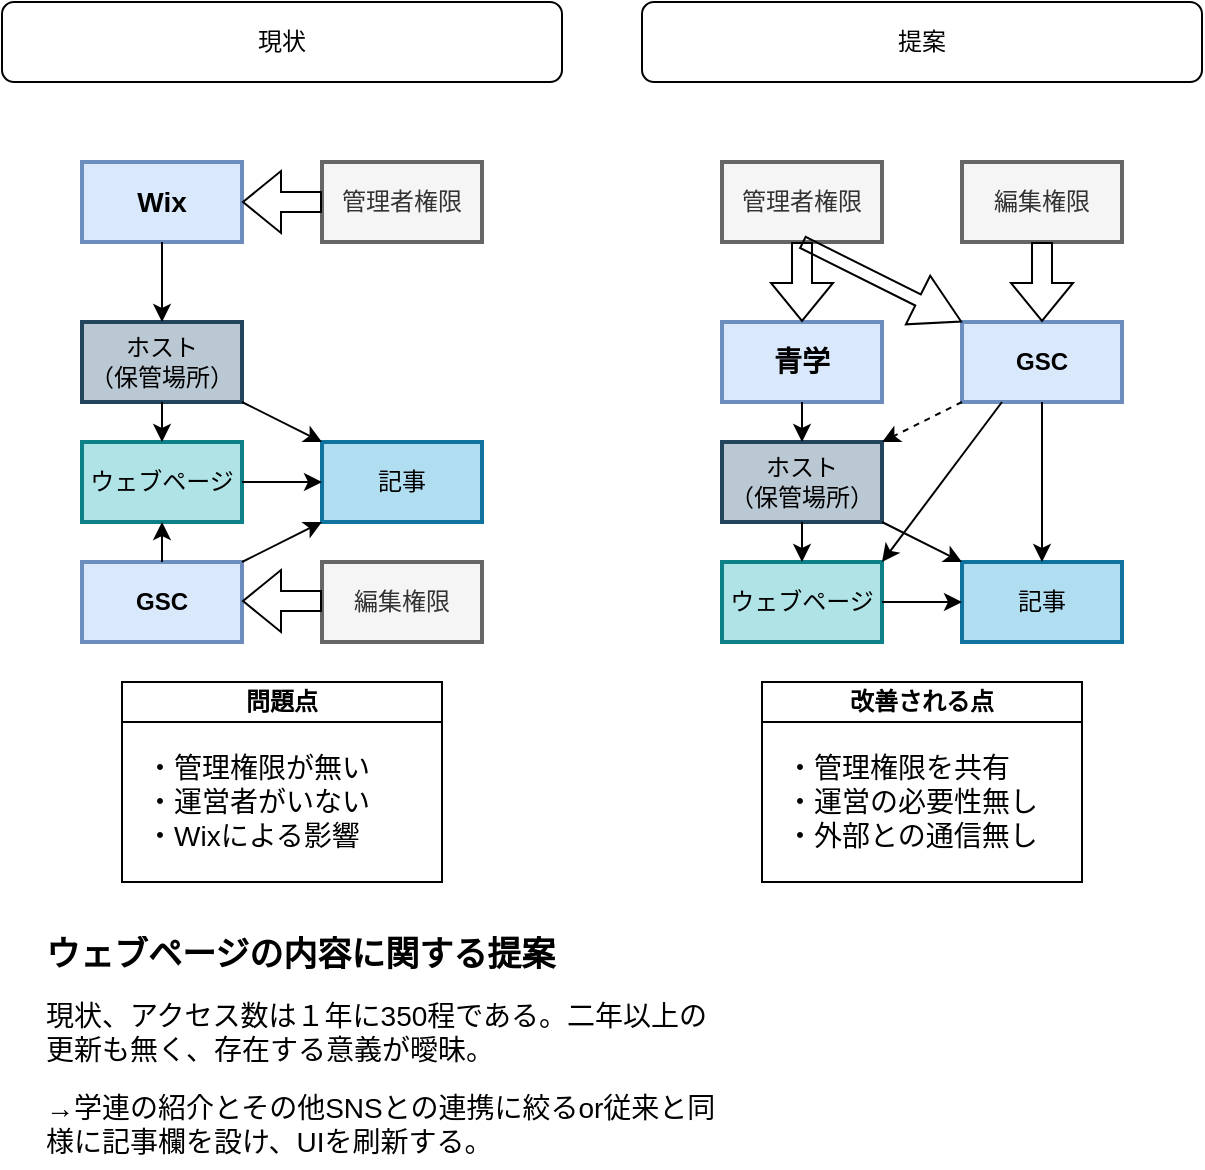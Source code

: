 <mxfile version="24.6.5" type="github">
  <diagram name="Page-1" id="foA03Sj28Lwy8-XEo3pu">
    <mxGraphModel dx="653" dy="946" grid="1" gridSize="10" guides="1" tooltips="1" connect="1" arrows="1" fold="1" page="1" pageScale="1" pageWidth="827" pageHeight="1169" math="0" shadow="0">
      <root>
        <mxCell id="0" />
        <mxCell id="1" parent="0" />
        <mxCell id="9BAr9_L27xOgPUCJvzYx-1" value="ウェブページ" style="rounded=0;whiteSpace=wrap;html=1;fillColor=#b0e3e6;strokeWidth=2;align=center;strokeColor=#0e8088;" parent="1" vertex="1">
          <mxGeometry x="80" y="240" width="80" height="40" as="geometry" />
        </mxCell>
        <mxCell id="9BAr9_L27xOgPUCJvzYx-2" value="記事" style="rounded=0;whiteSpace=wrap;html=1;fillColor=#b1ddf0;strokeWidth=2;strokeColor=#10739e;" parent="1" vertex="1">
          <mxGeometry x="200" y="240" width="80" height="40" as="geometry" />
        </mxCell>
        <mxCell id="9BAr9_L27xOgPUCJvzYx-3" value="管理者権限" style="rounded=0;whiteSpace=wrap;html=1;fillColor=#f5f5f5;strokeWidth=2;align=center;fontColor=#333333;strokeColor=#666666;" parent="1" vertex="1">
          <mxGeometry x="200" y="100" width="80" height="40" as="geometry" />
        </mxCell>
        <mxCell id="9BAr9_L27xOgPUCJvzYx-4" value="&lt;div&gt;ホスト&lt;/div&gt;&lt;div&gt;（保管場所）&lt;/div&gt;" style="rounded=0;whiteSpace=wrap;html=1;fillColor=#bac8d3;strokeWidth=2;align=center;strokeColor=#23445d;" parent="1" vertex="1">
          <mxGeometry x="80" y="180" width="80" height="40" as="geometry" />
        </mxCell>
        <mxCell id="9BAr9_L27xOgPUCJvzYx-5" value="&lt;b&gt;&lt;font style=&quot;font-size: 14px;&quot;&gt;Wix&lt;/font&gt;&lt;/b&gt;" style="rounded=0;whiteSpace=wrap;html=1;fillColor=#dae8fc;strokeWidth=2;align=center;strokeColor=#6c8ebf;" parent="1" vertex="1">
          <mxGeometry x="80" y="100" width="80" height="40" as="geometry" />
        </mxCell>
        <mxCell id="9BAr9_L27xOgPUCJvzYx-6" value="&lt;b&gt;GSC&lt;/b&gt;" style="rounded=0;whiteSpace=wrap;html=1;fillColor=#dae8fc;strokeWidth=2;align=center;strokeColor=#6c8ebf;" parent="1" vertex="1">
          <mxGeometry x="80" y="300" width="80" height="40" as="geometry" />
        </mxCell>
        <mxCell id="9BAr9_L27xOgPUCJvzYx-7" value="" style="endArrow=classic;html=1;rounded=0;exitX=0.5;exitY=1;exitDx=0;exitDy=0;entryX=0.5;entryY=0;entryDx=0;entryDy=0;" parent="1" source="9BAr9_L27xOgPUCJvzYx-4" target="9BAr9_L27xOgPUCJvzYx-1" edge="1">
          <mxGeometry width="50" height="50" relative="1" as="geometry">
            <mxPoint x="400" y="480" as="sourcePoint" />
            <mxPoint x="450" y="430" as="targetPoint" />
          </mxGeometry>
        </mxCell>
        <mxCell id="9BAr9_L27xOgPUCJvzYx-8" value="" style="endArrow=classic;html=1;rounded=0;exitX=1;exitY=1;exitDx=0;exitDy=0;entryX=0;entryY=0;entryDx=0;entryDy=0;" parent="1" source="9BAr9_L27xOgPUCJvzYx-4" target="9BAr9_L27xOgPUCJvzYx-2" edge="1">
          <mxGeometry width="50" height="50" relative="1" as="geometry">
            <mxPoint x="130" y="230" as="sourcePoint" />
            <mxPoint x="130" y="250" as="targetPoint" />
          </mxGeometry>
        </mxCell>
        <mxCell id="9BAr9_L27xOgPUCJvzYx-10" value="" style="endArrow=classic;html=1;rounded=0;exitX=0.5;exitY=1;exitDx=0;exitDy=0;" parent="1" source="9BAr9_L27xOgPUCJvzYx-5" edge="1">
          <mxGeometry width="50" height="50" relative="1" as="geometry">
            <mxPoint x="130" y="230" as="sourcePoint" />
            <mxPoint x="120" y="180" as="targetPoint" />
          </mxGeometry>
        </mxCell>
        <mxCell id="9BAr9_L27xOgPUCJvzYx-11" value="編集権限" style="rounded=0;whiteSpace=wrap;html=1;fillColor=#f5f5f5;strokeWidth=2;align=center;fontColor=#333333;strokeColor=#666666;" parent="1" vertex="1">
          <mxGeometry x="200" y="300" width="80" height="40" as="geometry" />
        </mxCell>
        <mxCell id="9BAr9_L27xOgPUCJvzYx-12" value="" style="endArrow=classic;html=1;rounded=0;exitX=1;exitY=0.5;exitDx=0;exitDy=0;entryX=0;entryY=0.5;entryDx=0;entryDy=0;" parent="1" source="9BAr9_L27xOgPUCJvzYx-1" target="9BAr9_L27xOgPUCJvzYx-2" edge="1">
          <mxGeometry width="50" height="50" relative="1" as="geometry">
            <mxPoint x="170" y="230" as="sourcePoint" />
            <mxPoint x="190" y="250" as="targetPoint" />
          </mxGeometry>
        </mxCell>
        <mxCell id="9BAr9_L27xOgPUCJvzYx-13" value="" style="endArrow=classic;html=1;rounded=0;exitX=0.5;exitY=0;exitDx=0;exitDy=0;" parent="1" source="9BAr9_L27xOgPUCJvzYx-6" edge="1">
          <mxGeometry width="50" height="50" relative="1" as="geometry">
            <mxPoint x="130" y="150" as="sourcePoint" />
            <mxPoint x="120" y="280" as="targetPoint" />
          </mxGeometry>
        </mxCell>
        <mxCell id="9BAr9_L27xOgPUCJvzYx-14" value="" style="endArrow=classic;html=1;rounded=0;exitX=1;exitY=0;exitDx=0;exitDy=0;entryX=0;entryY=1;entryDx=0;entryDy=0;" parent="1" source="9BAr9_L27xOgPUCJvzYx-6" target="9BAr9_L27xOgPUCJvzYx-2" edge="1">
          <mxGeometry width="50" height="50" relative="1" as="geometry">
            <mxPoint x="130" y="330" as="sourcePoint" />
            <mxPoint x="130" y="290" as="targetPoint" />
          </mxGeometry>
        </mxCell>
        <mxCell id="9BAr9_L27xOgPUCJvzYx-18" value="現状" style="rounded=1;whiteSpace=wrap;html=1;fillColor=none;" parent="1" vertex="1">
          <mxGeometry x="40" y="20" width="280" height="40" as="geometry" />
        </mxCell>
        <mxCell id="9BAr9_L27xOgPUCJvzYx-19" value="問題点" style="swimlane;whiteSpace=wrap;html=1;startSize=20;" parent="1" vertex="1">
          <mxGeometry x="100" y="360" width="160" height="100" as="geometry">
            <mxRectangle x="80" y="400" width="80" height="30" as="alternateBounds" />
          </mxGeometry>
        </mxCell>
        <mxCell id="9tdhreLtDoJ9jHINZUDc-1" value="&lt;font style=&quot;font-size: 14px;&quot;&gt;・管理権限が無い&lt;/font&gt;&lt;div style=&quot;font-size: 14px;&quot;&gt;&lt;font style=&quot;font-size: 14px;&quot;&gt;・運営者がいない&lt;/font&gt;&lt;/div&gt;&lt;div style=&quot;font-size: 14px;&quot;&gt;&lt;font style=&quot;font-size: 14px;&quot;&gt;・Wixによる影響&lt;/font&gt;&lt;/div&gt;" style="text;html=1;align=left;verticalAlign=middle;resizable=0;points=[];autosize=1;strokeColor=none;fillColor=none;" vertex="1" parent="9BAr9_L27xOgPUCJvzYx-19">
          <mxGeometry x="10" y="30" width="140" height="60" as="geometry" />
        </mxCell>
        <mxCell id="9tdhreLtDoJ9jHINZUDc-3" value="ウェブページ" style="rounded=0;whiteSpace=wrap;html=1;fillColor=#b0e3e6;strokeWidth=2;align=center;strokeColor=#0e8088;" vertex="1" parent="1">
          <mxGeometry x="400" y="300" width="80" height="40" as="geometry" />
        </mxCell>
        <mxCell id="9tdhreLtDoJ9jHINZUDc-4" value="記事" style="rounded=0;whiteSpace=wrap;html=1;fillColor=#b1ddf0;strokeWidth=2;strokeColor=#10739e;" vertex="1" parent="1">
          <mxGeometry x="520" y="300" width="80" height="40" as="geometry" />
        </mxCell>
        <mxCell id="9tdhreLtDoJ9jHINZUDc-5" value="管理者権限" style="rounded=0;whiteSpace=wrap;html=1;fillColor=#f5f5f5;strokeWidth=2;align=center;fontColor=#333333;strokeColor=#666666;" vertex="1" parent="1">
          <mxGeometry x="400" y="100" width="80" height="40" as="geometry" />
        </mxCell>
        <mxCell id="9tdhreLtDoJ9jHINZUDc-6" value="&lt;div&gt;ホスト&lt;/div&gt;&lt;div&gt;（保管場所）&lt;/div&gt;" style="rounded=0;whiteSpace=wrap;html=1;fillColor=#bac8d3;strokeWidth=2;align=center;strokeColor=#23445d;" vertex="1" parent="1">
          <mxGeometry x="400" y="240" width="80" height="40" as="geometry" />
        </mxCell>
        <mxCell id="9tdhreLtDoJ9jHINZUDc-7" value="&lt;b&gt;&lt;font style=&quot;font-size: 14px;&quot;&gt;青学&lt;/font&gt;&lt;/b&gt;" style="rounded=0;whiteSpace=wrap;html=1;fillColor=#dae8fc;strokeWidth=2;align=center;strokeColor=#6c8ebf;" vertex="1" parent="1">
          <mxGeometry x="400" y="180" width="80" height="40" as="geometry" />
        </mxCell>
        <mxCell id="9tdhreLtDoJ9jHINZUDc-8" value="&lt;b&gt;GSC&lt;/b&gt;" style="rounded=0;whiteSpace=wrap;html=1;fillColor=#dae8fc;strokeWidth=2;align=center;strokeColor=#6c8ebf;" vertex="1" parent="1">
          <mxGeometry x="520" y="180" width="80" height="40" as="geometry" />
        </mxCell>
        <mxCell id="9tdhreLtDoJ9jHINZUDc-12" value="編集権限" style="rounded=0;whiteSpace=wrap;html=1;fillColor=#f5f5f5;strokeWidth=2;align=center;fontColor=#333333;strokeColor=#666666;" vertex="1" parent="1">
          <mxGeometry x="520" y="100" width="80" height="40" as="geometry" />
        </mxCell>
        <mxCell id="9tdhreLtDoJ9jHINZUDc-18" value="提案" style="rounded=1;whiteSpace=wrap;html=1;fillColor=none;" vertex="1" parent="1">
          <mxGeometry x="360" y="20" width="280" height="40" as="geometry" />
        </mxCell>
        <mxCell id="9tdhreLtDoJ9jHINZUDc-19" value="改善される点" style="swimlane;whiteSpace=wrap;html=1;startSize=20;" vertex="1" parent="1">
          <mxGeometry x="420" y="360" width="160" height="100" as="geometry">
            <mxRectangle x="80" y="400" width="80" height="30" as="alternateBounds" />
          </mxGeometry>
        </mxCell>
        <mxCell id="9tdhreLtDoJ9jHINZUDc-20" value="&lt;font style=&quot;font-size: 14px;&quot;&gt;・管理権限を共有&lt;/font&gt;&lt;div style=&quot;font-size: 14px;&quot;&gt;&lt;font style=&quot;font-size: 14px;&quot;&gt;・運営の必要性無し&lt;/font&gt;&lt;/div&gt;&lt;div style=&quot;font-size: 14px;&quot;&gt;&lt;font style=&quot;font-size: 14px;&quot;&gt;・外部との通信無し&lt;/font&gt;&lt;/div&gt;" style="text;html=1;align=left;verticalAlign=middle;resizable=0;points=[];autosize=1;strokeColor=none;fillColor=none;" vertex="1" parent="9tdhreLtDoJ9jHINZUDc-19">
          <mxGeometry x="10" y="30" width="150" height="60" as="geometry" />
        </mxCell>
        <mxCell id="9tdhreLtDoJ9jHINZUDc-23" value="" style="shape=flexArrow;endArrow=classic;html=1;rounded=0;exitX=0;exitY=0.5;exitDx=0;exitDy=0;entryX=1;entryY=0.5;entryDx=0;entryDy=0;" edge="1" parent="1" source="9BAr9_L27xOgPUCJvzYx-3" target="9BAr9_L27xOgPUCJvzYx-5">
          <mxGeometry width="50" height="50" relative="1" as="geometry">
            <mxPoint x="380" y="500" as="sourcePoint" />
            <mxPoint x="430" y="450" as="targetPoint" />
          </mxGeometry>
        </mxCell>
        <mxCell id="9tdhreLtDoJ9jHINZUDc-24" value="" style="shape=flexArrow;endArrow=classic;html=1;rounded=0;exitX=0;exitY=0.5;exitDx=0;exitDy=0;entryX=1;entryY=0.5;entryDx=0;entryDy=0;" edge="1" parent="1">
          <mxGeometry width="50" height="50" relative="1" as="geometry">
            <mxPoint x="200" y="319.5" as="sourcePoint" />
            <mxPoint x="160" y="319.5" as="targetPoint" />
          </mxGeometry>
        </mxCell>
        <mxCell id="9tdhreLtDoJ9jHINZUDc-25" value="" style="shape=flexArrow;endArrow=classic;html=1;rounded=0;exitX=0.5;exitY=1;exitDx=0;exitDy=0;entryX=0.5;entryY=0;entryDx=0;entryDy=0;" edge="1" parent="1" source="9tdhreLtDoJ9jHINZUDc-5" target="9tdhreLtDoJ9jHINZUDc-7">
          <mxGeometry width="50" height="50" relative="1" as="geometry">
            <mxPoint x="370" y="160" as="sourcePoint" />
            <mxPoint x="330" y="160" as="targetPoint" />
          </mxGeometry>
        </mxCell>
        <mxCell id="9tdhreLtDoJ9jHINZUDc-26" value="" style="shape=flexArrow;endArrow=classic;html=1;rounded=0;exitX=0.5;exitY=1;exitDx=0;exitDy=0;entryX=0.5;entryY=0;entryDx=0;entryDy=0;" edge="1" parent="1">
          <mxGeometry width="50" height="50" relative="1" as="geometry">
            <mxPoint x="560" y="140" as="sourcePoint" />
            <mxPoint x="560" y="180" as="targetPoint" />
          </mxGeometry>
        </mxCell>
        <mxCell id="9tdhreLtDoJ9jHINZUDc-27" value="" style="shape=flexArrow;endArrow=classic;html=1;rounded=0;entryX=0;entryY=0;entryDx=0;entryDy=0;width=6.19;endSize=7.69;" edge="1" parent="1" target="9tdhreLtDoJ9jHINZUDc-8">
          <mxGeometry width="50" height="50" relative="1" as="geometry">
            <mxPoint x="440" y="140" as="sourcePoint" />
            <mxPoint x="450" y="190" as="targetPoint" />
          </mxGeometry>
        </mxCell>
        <mxCell id="9tdhreLtDoJ9jHINZUDc-29" value="" style="endArrow=classic;html=1;rounded=0;exitX=0.5;exitY=1;exitDx=0;exitDy=0;entryX=0.5;entryY=0;entryDx=0;entryDy=0;" edge="1" parent="1" source="9tdhreLtDoJ9jHINZUDc-7" target="9tdhreLtDoJ9jHINZUDc-6">
          <mxGeometry width="50" height="50" relative="1" as="geometry">
            <mxPoint x="130" y="230" as="sourcePoint" />
            <mxPoint x="130" y="250" as="targetPoint" />
          </mxGeometry>
        </mxCell>
        <mxCell id="9tdhreLtDoJ9jHINZUDc-30" value="" style="endArrow=classic;html=1;rounded=0;dashed=1;exitX=0;exitY=1;exitDx=0;exitDy=0;entryX=1;entryY=0;entryDx=0;entryDy=0;" edge="1" parent="1" source="9tdhreLtDoJ9jHINZUDc-8" target="9tdhreLtDoJ9jHINZUDc-6">
          <mxGeometry width="50" height="50" relative="1" as="geometry">
            <mxPoint x="420" y="380" as="sourcePoint" />
            <mxPoint x="470" y="330" as="targetPoint" />
          </mxGeometry>
        </mxCell>
        <mxCell id="9tdhreLtDoJ9jHINZUDc-31" value="" style="endArrow=classic;html=1;rounded=0;exitX=0.5;exitY=1;exitDx=0;exitDy=0;" edge="1" parent="1" source="9tdhreLtDoJ9jHINZUDc-6" target="9tdhreLtDoJ9jHINZUDc-3">
          <mxGeometry width="50" height="50" relative="1" as="geometry">
            <mxPoint x="430" y="420" as="sourcePoint" />
            <mxPoint x="480" y="370" as="targetPoint" />
          </mxGeometry>
        </mxCell>
        <mxCell id="9tdhreLtDoJ9jHINZUDc-32" value="" style="endArrow=classic;html=1;rounded=0;exitX=1;exitY=1;exitDx=0;exitDy=0;entryX=0;entryY=0;entryDx=0;entryDy=0;" edge="1" parent="1" source="9tdhreLtDoJ9jHINZUDc-6" target="9tdhreLtDoJ9jHINZUDc-4">
          <mxGeometry width="50" height="50" relative="1" as="geometry">
            <mxPoint x="540" y="430" as="sourcePoint" />
            <mxPoint x="590" y="380" as="targetPoint" />
          </mxGeometry>
        </mxCell>
        <mxCell id="9tdhreLtDoJ9jHINZUDc-33" value="" style="endArrow=classic;html=1;rounded=0;exitX=0.5;exitY=1;exitDx=0;exitDy=0;entryX=0.5;entryY=0;entryDx=0;entryDy=0;" edge="1" parent="1" source="9tdhreLtDoJ9jHINZUDc-8" target="9tdhreLtDoJ9jHINZUDc-4">
          <mxGeometry width="50" height="50" relative="1" as="geometry">
            <mxPoint x="490" y="290" as="sourcePoint" />
            <mxPoint x="530" y="310" as="targetPoint" />
          </mxGeometry>
        </mxCell>
        <mxCell id="9tdhreLtDoJ9jHINZUDc-34" value="" style="endArrow=classic;html=1;rounded=0;exitX=0.25;exitY=1;exitDx=0;exitDy=0;entryX=1;entryY=0;entryDx=0;entryDy=0;" edge="1" parent="1" source="9tdhreLtDoJ9jHINZUDc-8" target="9tdhreLtDoJ9jHINZUDc-3">
          <mxGeometry width="50" height="50" relative="1" as="geometry">
            <mxPoint x="530" y="460" as="sourcePoint" />
            <mxPoint x="580" y="410" as="targetPoint" />
          </mxGeometry>
        </mxCell>
        <mxCell id="9tdhreLtDoJ9jHINZUDc-35" value="" style="endArrow=classic;html=1;rounded=0;entryX=0;entryY=0.5;entryDx=0;entryDy=0;exitX=1;exitY=0.5;exitDx=0;exitDy=0;" edge="1" parent="1" source="9tdhreLtDoJ9jHINZUDc-3" target="9tdhreLtDoJ9jHINZUDc-4">
          <mxGeometry width="50" height="50" relative="1" as="geometry">
            <mxPoint x="330" y="430" as="sourcePoint" />
            <mxPoint x="380" y="380" as="targetPoint" />
          </mxGeometry>
        </mxCell>
        <mxCell id="9tdhreLtDoJ9jHINZUDc-37" value="&lt;h1 style=&quot;margin-top: 0px; font-size: 17px;&quot;&gt;&lt;font style=&quot;font-size: 17px;&quot;&gt;ウェブページの内容に関する提案&lt;/font&gt;&lt;/h1&gt;&lt;p style=&quot;&quot;&gt;&lt;font style=&quot;font-size: 14px;&quot;&gt;現状、アクセス数は１年に350程である。二年以上の更新も無く、存在する意義が曖昧。&lt;/font&gt;&lt;/p&gt;&lt;p style=&quot;&quot;&gt;&lt;font style=&quot;font-size: 14px;&quot;&gt;→学連の紹介とその他SNSとの連携に絞るor従来と同様に記事欄を設け、UIを刷新する。&lt;/font&gt;&lt;/p&gt;" style="text;html=1;whiteSpace=wrap;overflow=hidden;rounded=0;" vertex="1" parent="1">
          <mxGeometry x="60" y="480" width="340" height="120" as="geometry" />
        </mxCell>
      </root>
    </mxGraphModel>
  </diagram>
</mxfile>
